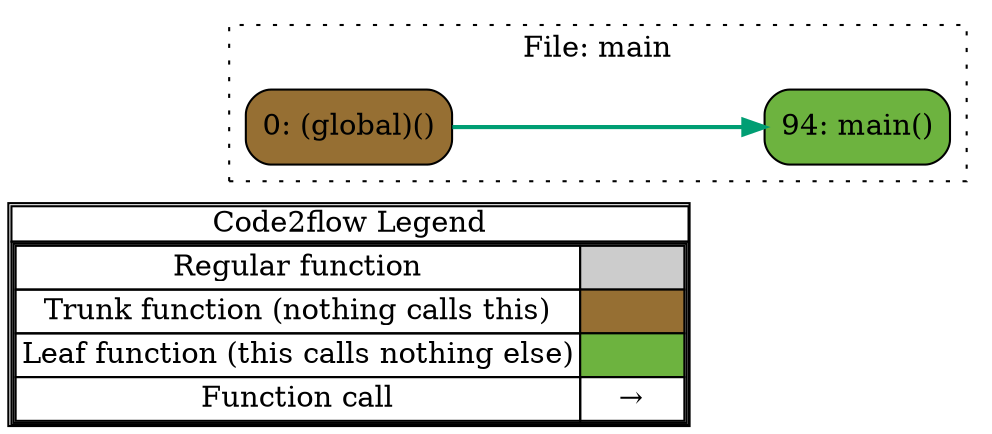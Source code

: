digraph G {
concentrate=true;
splines="ortho";
rankdir="LR";
subgraph legend{
    rank = min;
    label = "legend";
    Legend [shape=none, margin=0, label = <
        <table cellspacing="0" cellpadding="0" border="1"><tr><td>Code2flow Legend</td></tr><tr><td>
        <table cellspacing="0">
        <tr><td>Regular function</td><td width="50px" bgcolor='#cccccc'></td></tr>
        <tr><td>Trunk function (nothing calls this)</td><td bgcolor='#966F33'></td></tr>
        <tr><td>Leaf function (this calls nothing else)</td><td bgcolor='#6db33f'></td></tr>
        <tr><td>Function call</td><td><font color='black'>&#8594;</font></td></tr>
        </table></td></tr></table>
        >];
}node_13c5a083 [label="0: (global)()" name="main::(global)" shape="rect" style="rounded,filled" fillcolor="#966F33" ];
node_9b35c1c8 [label="94: main()" name="main::main" shape="rect" style="rounded,filled" fillcolor="#6db33f" ];
node_13c5a083 -> node_9b35c1c8 [color="#009E73" penwidth="2"];
subgraph cluster_8c41d6ad {
    node_9b35c1c8 node_13c5a083;
    label="File: main";
    name="main";
    style="filled";
    graph[style=dotted];
};
}
